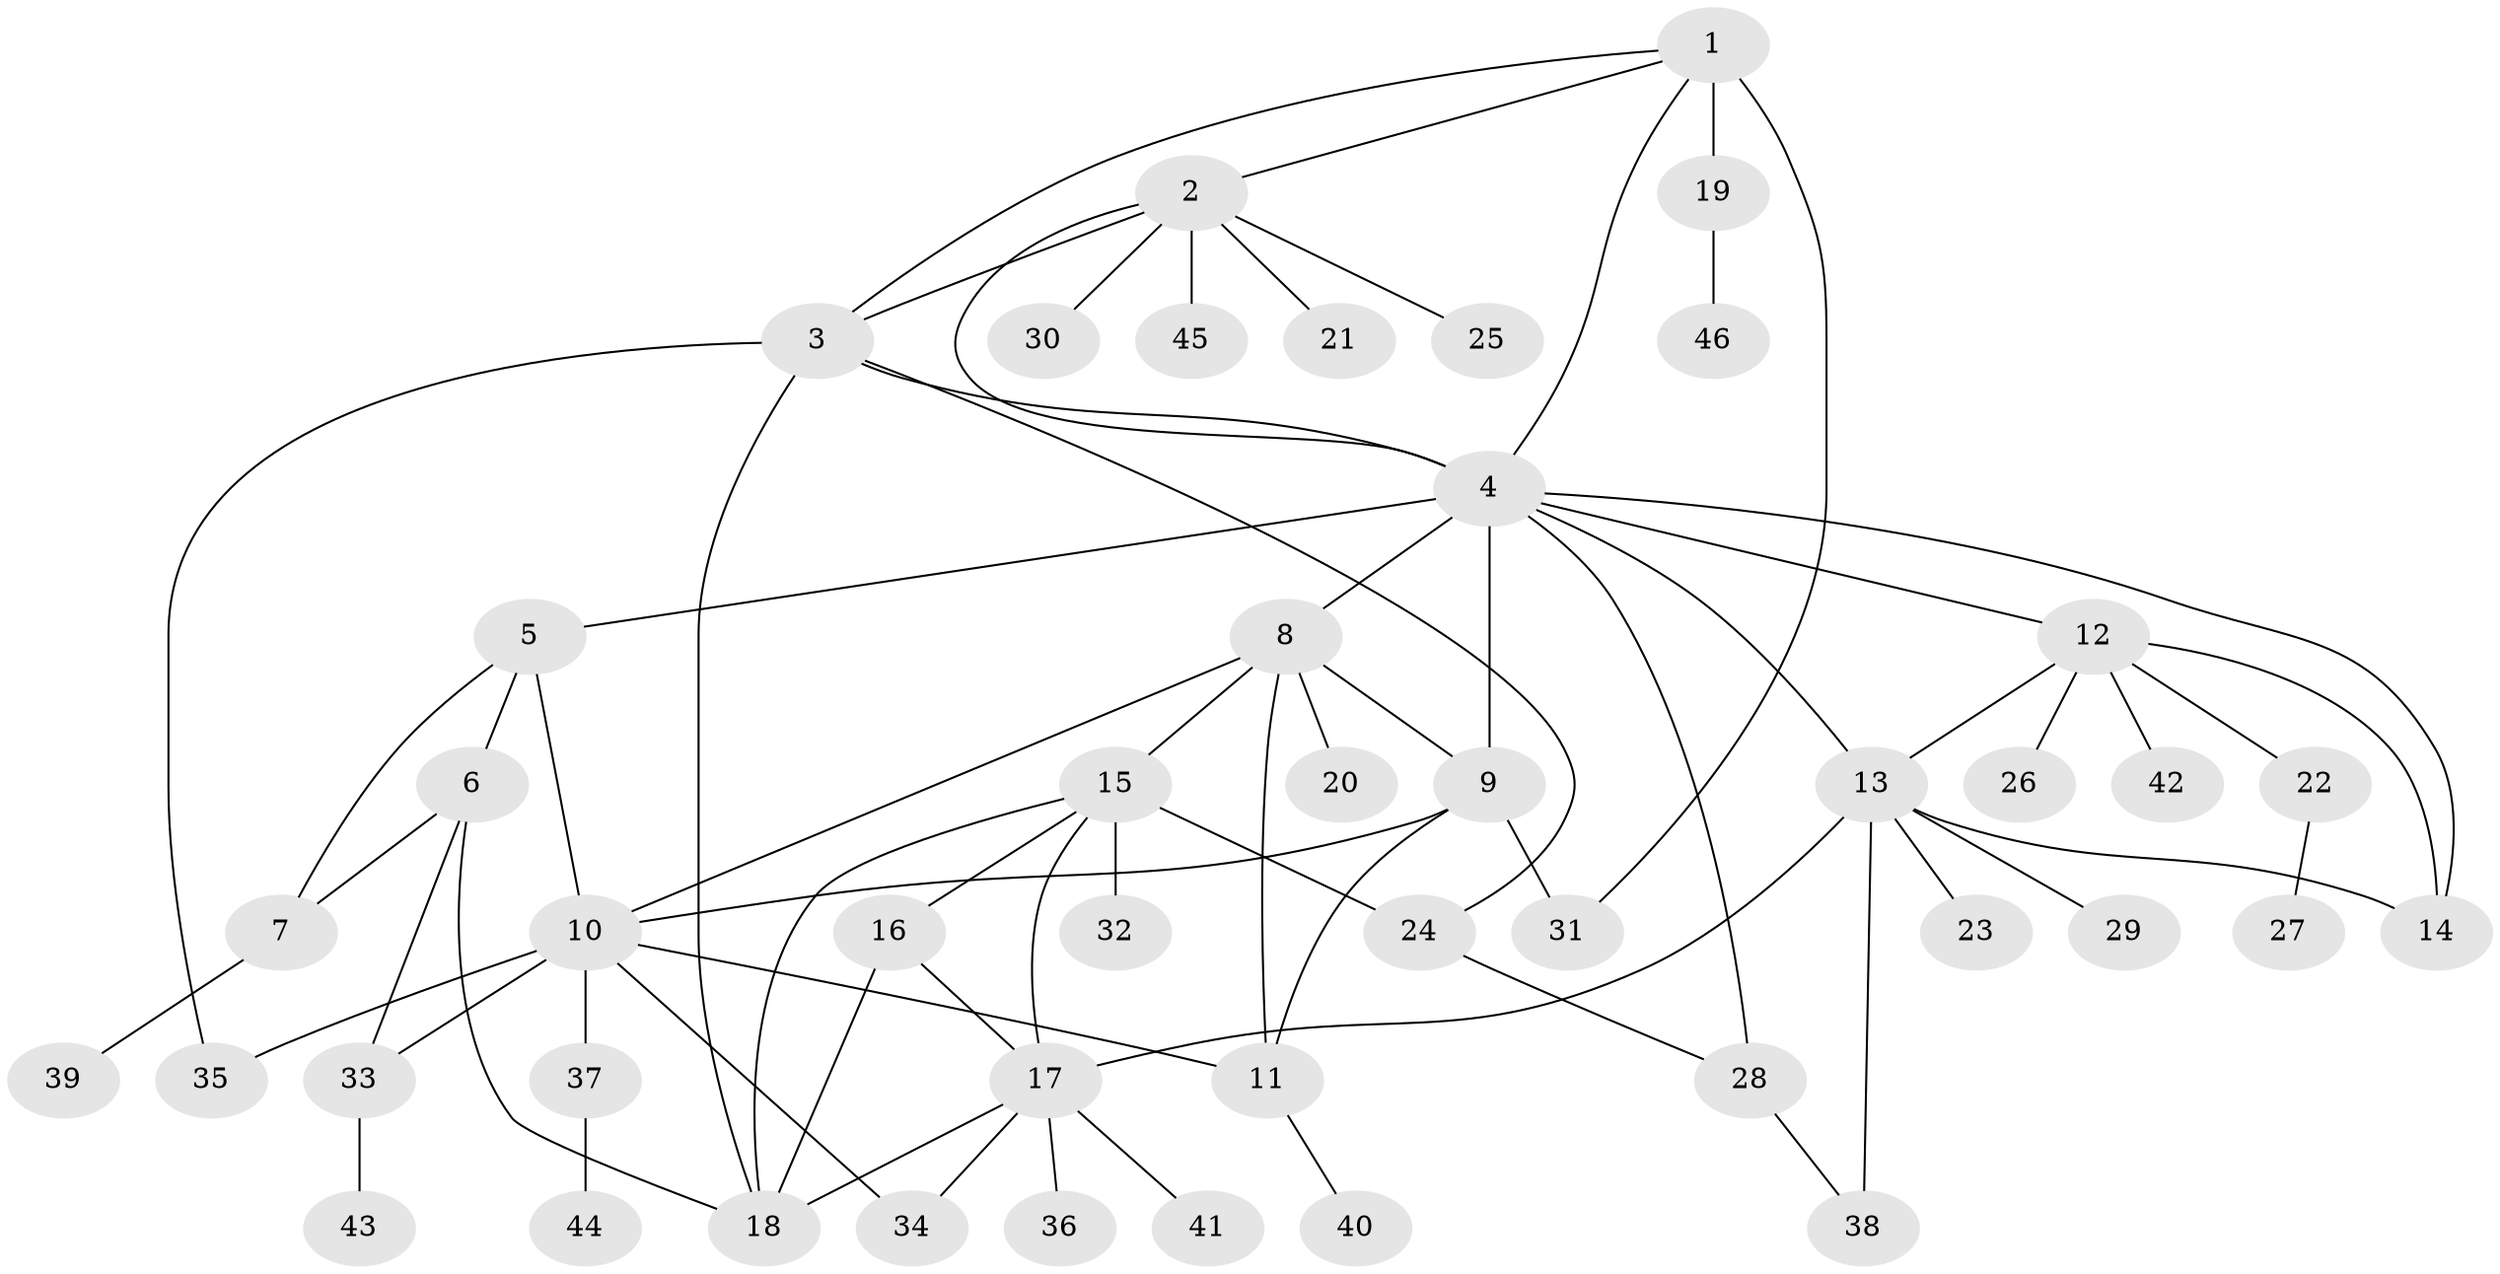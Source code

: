 // original degree distribution, {8: 0.04395604395604396, 6: 0.03296703296703297, 3: 0.02197802197802198, 7: 0.054945054945054944, 5: 0.03296703296703297, 10: 0.01098901098901099, 9: 0.01098901098901099, 4: 0.03296703296703297, 13: 0.01098901098901099, 1: 0.5274725274725275, 2: 0.21978021978021978}
// Generated by graph-tools (version 1.1) at 2025/37/03/09/25 02:37:34]
// undirected, 46 vertices, 70 edges
graph export_dot {
graph [start="1"]
  node [color=gray90,style=filled];
  1;
  2;
  3;
  4;
  5;
  6;
  7;
  8;
  9;
  10;
  11;
  12;
  13;
  14;
  15;
  16;
  17;
  18;
  19;
  20;
  21;
  22;
  23;
  24;
  25;
  26;
  27;
  28;
  29;
  30;
  31;
  32;
  33;
  34;
  35;
  36;
  37;
  38;
  39;
  40;
  41;
  42;
  43;
  44;
  45;
  46;
  1 -- 2 [weight=1.0];
  1 -- 3 [weight=1.0];
  1 -- 4 [weight=1.0];
  1 -- 19 [weight=3.0];
  1 -- 31 [weight=1.0];
  2 -- 3 [weight=1.0];
  2 -- 4 [weight=1.0];
  2 -- 21 [weight=1.0];
  2 -- 25 [weight=1.0];
  2 -- 30 [weight=1.0];
  2 -- 45 [weight=1.0];
  3 -- 4 [weight=2.0];
  3 -- 18 [weight=1.0];
  3 -- 24 [weight=1.0];
  3 -- 35 [weight=1.0];
  4 -- 5 [weight=3.0];
  4 -- 8 [weight=1.0];
  4 -- 9 [weight=2.0];
  4 -- 12 [weight=1.0];
  4 -- 13 [weight=1.0];
  4 -- 14 [weight=1.0];
  4 -- 28 [weight=1.0];
  5 -- 6 [weight=2.0];
  5 -- 7 [weight=2.0];
  5 -- 10 [weight=1.0];
  6 -- 7 [weight=1.0];
  6 -- 18 [weight=1.0];
  6 -- 33 [weight=1.0];
  7 -- 39 [weight=1.0];
  8 -- 9 [weight=1.0];
  8 -- 10 [weight=1.0];
  8 -- 11 [weight=1.0];
  8 -- 15 [weight=1.0];
  8 -- 20 [weight=1.0];
  9 -- 10 [weight=1.0];
  9 -- 11 [weight=1.0];
  9 -- 31 [weight=1.0];
  10 -- 11 [weight=1.0];
  10 -- 33 [weight=1.0];
  10 -- 34 [weight=2.0];
  10 -- 35 [weight=1.0];
  10 -- 37 [weight=1.0];
  11 -- 40 [weight=1.0];
  12 -- 13 [weight=1.0];
  12 -- 14 [weight=1.0];
  12 -- 22 [weight=1.0];
  12 -- 26 [weight=1.0];
  12 -- 42 [weight=1.0];
  13 -- 14 [weight=1.0];
  13 -- 17 [weight=1.0];
  13 -- 23 [weight=1.0];
  13 -- 29 [weight=1.0];
  13 -- 38 [weight=2.0];
  15 -- 16 [weight=1.0];
  15 -- 17 [weight=1.0];
  15 -- 18 [weight=1.0];
  15 -- 24 [weight=7.0];
  15 -- 32 [weight=1.0];
  16 -- 17 [weight=1.0];
  16 -- 18 [weight=4.0];
  17 -- 18 [weight=1.0];
  17 -- 34 [weight=1.0];
  17 -- 36 [weight=1.0];
  17 -- 41 [weight=1.0];
  19 -- 46 [weight=1.0];
  22 -- 27 [weight=1.0];
  24 -- 28 [weight=1.0];
  28 -- 38 [weight=1.0];
  33 -- 43 [weight=1.0];
  37 -- 44 [weight=1.0];
}
